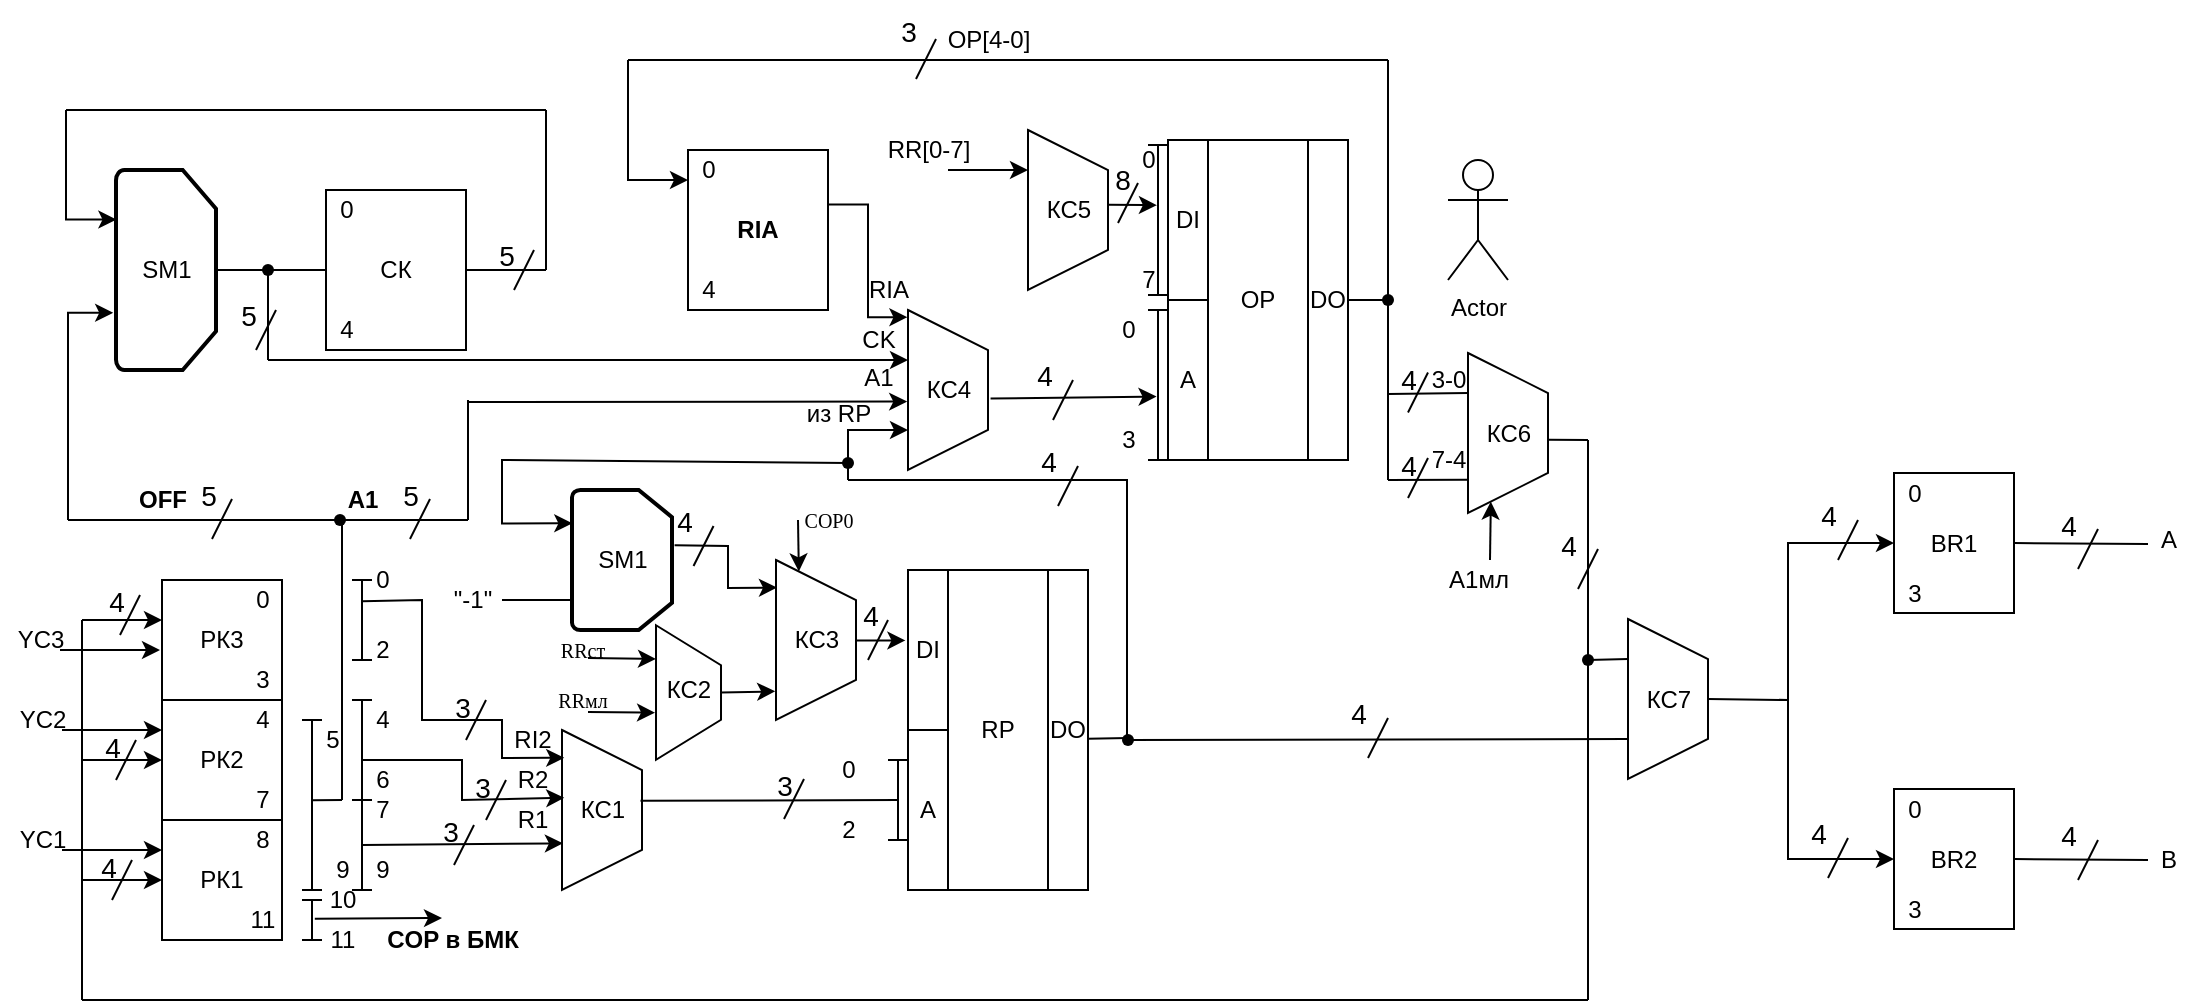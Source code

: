 <mxfile version="18.0.7" type="github">
  <diagram id="lrlHoiw0rF8cpUv5qfjf" name="Page-1">
    <mxGraphModel dx="1237" dy="1944" grid="1" gridSize="10" guides="1" tooltips="1" connect="1" arrows="1" fold="1" page="1" pageScale="1" pageWidth="827" pageHeight="1169" math="0" shadow="0">
      <root>
        <mxCell id="0" />
        <mxCell id="1" parent="0" />
        <mxCell id="OOd39kcZihvx2xBCQOC6-2" value="СК" style="rounded=0;whiteSpace=wrap;html=1;" vertex="1" parent="1">
          <mxGeometry x="169" y="35" width="70" height="80" as="geometry" />
        </mxCell>
        <mxCell id="OOd39kcZihvx2xBCQOC6-3" value="0" style="text;html=1;align=center;verticalAlign=middle;resizable=0;points=[];autosize=1;strokeColor=none;fillColor=none;" vertex="1" parent="1">
          <mxGeometry x="169" y="35" width="20" height="20" as="geometry" />
        </mxCell>
        <mxCell id="OOd39kcZihvx2xBCQOC6-4" value="4" style="text;html=1;align=center;verticalAlign=middle;resizable=0;points=[];autosize=1;strokeColor=none;fillColor=none;" vertex="1" parent="1">
          <mxGeometry x="169" y="95" width="20" height="20" as="geometry" />
        </mxCell>
        <mxCell id="OOd39kcZihvx2xBCQOC6-8" value="" style="strokeWidth=2;html=1;shape=mxgraph.flowchart.loop_limit;whiteSpace=wrap;rotation=90;" vertex="1" parent="1">
          <mxGeometry x="39" y="50" width="100" height="50" as="geometry" />
        </mxCell>
        <mxCell id="OOd39kcZihvx2xBCQOC6-9" value="SM1&lt;br&gt;" style="text;html=1;align=center;verticalAlign=middle;resizable=0;points=[];autosize=1;strokeColor=none;fillColor=none;" vertex="1" parent="1">
          <mxGeometry x="69" y="65" width="40" height="20" as="geometry" />
        </mxCell>
        <mxCell id="OOd39kcZihvx2xBCQOC6-10" value="" style="endArrow=none;html=1;rounded=0;exitX=0.5;exitY=0;exitDx=0;exitDy=0;exitPerimeter=0;entryX=0;entryY=0.5;entryDx=0;entryDy=0;entryPerimeter=0;" edge="1" parent="1" source="OOd39kcZihvx2xBCQOC6-8" target="OOd39kcZihvx2xBCQOC6-2">
          <mxGeometry width="50" height="50" relative="1" as="geometry">
            <mxPoint x="369" y="215" as="sourcePoint" />
            <mxPoint x="419" y="165" as="targetPoint" />
          </mxGeometry>
        </mxCell>
        <mxCell id="OOd39kcZihvx2xBCQOC6-14" value="" style="endArrow=none;html=1;rounded=0;exitX=1;exitY=0.5;exitDx=0;exitDy=0;" edge="1" parent="1" source="OOd39kcZihvx2xBCQOC6-2">
          <mxGeometry width="50" height="50" relative="1" as="geometry">
            <mxPoint x="369" y="215" as="sourcePoint" />
            <mxPoint x="279" y="75" as="targetPoint" />
          </mxGeometry>
        </mxCell>
        <mxCell id="OOd39kcZihvx2xBCQOC6-15" value="" style="endArrow=none;html=1;rounded=0;" edge="1" parent="1">
          <mxGeometry width="50" height="50" relative="1" as="geometry">
            <mxPoint x="279" y="75" as="sourcePoint" />
            <mxPoint x="279" y="-5" as="targetPoint" />
          </mxGeometry>
        </mxCell>
        <mxCell id="OOd39kcZihvx2xBCQOC6-16" value="" style="endArrow=none;html=1;rounded=0;" edge="1" parent="1">
          <mxGeometry width="50" height="50" relative="1" as="geometry">
            <mxPoint x="279" y="-5" as="sourcePoint" />
            <mxPoint x="39" y="-5" as="targetPoint" />
          </mxGeometry>
        </mxCell>
        <mxCell id="OOd39kcZihvx2xBCQOC6-18" value="" style="edgeStyle=segmentEdgeStyle;endArrow=classic;html=1;rounded=0;entryX=0.248;entryY=0.996;entryDx=0;entryDy=0;entryPerimeter=0;" edge="1" parent="1" target="OOd39kcZihvx2xBCQOC6-8">
          <mxGeometry width="50" height="50" relative="1" as="geometry">
            <mxPoint x="39" y="-5" as="sourcePoint" />
            <mxPoint x="89" y="-65" as="targetPoint" />
            <Array as="points">
              <mxPoint x="39" y="50" />
            </Array>
          </mxGeometry>
        </mxCell>
        <mxCell id="OOd39kcZihvx2xBCQOC6-19" value="" style="endArrow=none;html=1;rounded=0;fontFamily=Helvetica;fontSize=18;" edge="1" parent="1">
          <mxGeometry width="50" height="50" relative="1" as="geometry">
            <mxPoint x="263" y="85" as="sourcePoint" />
            <mxPoint x="273" y="65" as="targetPoint" />
          </mxGeometry>
        </mxCell>
        <mxCell id="OOd39kcZihvx2xBCQOC6-20" value="&lt;font style=&quot;font-size: 14px;&quot;&gt;5&lt;/font&gt;" style="text;html=1;align=center;verticalAlign=middle;resizable=0;points=[];autosize=1;strokeColor=none;fillColor=none;fontSize=18;fontFamily=Helvetica;" vertex="1" parent="1">
          <mxGeometry x="249" y="51.5" width="20" height="30" as="geometry" />
        </mxCell>
        <mxCell id="OOd39kcZihvx2xBCQOC6-22" value="&lt;b&gt;RIA&lt;/b&gt;" style="rounded=0;whiteSpace=wrap;html=1;" vertex="1" parent="1">
          <mxGeometry x="350" y="15" width="70" height="80" as="geometry" />
        </mxCell>
        <mxCell id="OOd39kcZihvx2xBCQOC6-23" value="0" style="text;html=1;align=center;verticalAlign=middle;resizable=0;points=[];autosize=1;strokeColor=none;fillColor=none;" vertex="1" parent="1">
          <mxGeometry x="350" y="15" width="20" height="20" as="geometry" />
        </mxCell>
        <mxCell id="OOd39kcZihvx2xBCQOC6-24" value="4" style="text;html=1;align=center;verticalAlign=middle;resizable=0;points=[];autosize=1;strokeColor=none;fillColor=none;" vertex="1" parent="1">
          <mxGeometry x="350" y="75" width="20" height="20" as="geometry" />
        </mxCell>
        <mxCell id="OOd39kcZihvx2xBCQOC6-25" value="РК3" style="rounded=0;whiteSpace=wrap;html=1;" vertex="1" parent="1">
          <mxGeometry x="87" y="230" width="60" height="60" as="geometry" />
        </mxCell>
        <mxCell id="OOd39kcZihvx2xBCQOC6-26" value="0" style="text;html=1;align=center;verticalAlign=middle;resizable=0;points=[];autosize=1;strokeColor=none;fillColor=none;" vertex="1" parent="1">
          <mxGeometry x="127" y="230" width="20" height="20" as="geometry" />
        </mxCell>
        <mxCell id="OOd39kcZihvx2xBCQOC6-27" value="3" style="text;html=1;align=center;verticalAlign=middle;resizable=0;points=[];autosize=1;strokeColor=none;fillColor=none;" vertex="1" parent="1">
          <mxGeometry x="127" y="270" width="20" height="20" as="geometry" />
        </mxCell>
        <mxCell id="OOd39kcZihvx2xBCQOC6-28" value="РК2" style="rounded=0;whiteSpace=wrap;html=1;" vertex="1" parent="1">
          <mxGeometry x="87" y="290" width="60" height="60" as="geometry" />
        </mxCell>
        <mxCell id="OOd39kcZihvx2xBCQOC6-29" value="4" style="text;html=1;align=center;verticalAlign=middle;resizable=0;points=[];autosize=1;strokeColor=none;fillColor=none;" vertex="1" parent="1">
          <mxGeometry x="127" y="290" width="20" height="20" as="geometry" />
        </mxCell>
        <mxCell id="OOd39kcZihvx2xBCQOC6-30" value="7" style="text;html=1;align=center;verticalAlign=middle;resizable=0;points=[];autosize=1;strokeColor=none;fillColor=none;" vertex="1" parent="1">
          <mxGeometry x="127" y="330" width="20" height="20" as="geometry" />
        </mxCell>
        <mxCell id="OOd39kcZihvx2xBCQOC6-31" value="РК1" style="rounded=0;whiteSpace=wrap;html=1;" vertex="1" parent="1">
          <mxGeometry x="87" y="350" width="60" height="60" as="geometry" />
        </mxCell>
        <mxCell id="OOd39kcZihvx2xBCQOC6-32" value="8" style="text;html=1;align=center;verticalAlign=middle;resizable=0;points=[];autosize=1;strokeColor=none;fillColor=none;" vertex="1" parent="1">
          <mxGeometry x="127" y="350" width="20" height="20" as="geometry" />
        </mxCell>
        <mxCell id="OOd39kcZihvx2xBCQOC6-33" value="11" style="text;html=1;align=center;verticalAlign=middle;resizable=0;points=[];autosize=1;strokeColor=none;fillColor=none;" vertex="1" parent="1">
          <mxGeometry x="122" y="390" width="30" height="20" as="geometry" />
        </mxCell>
        <mxCell id="OOd39kcZihvx2xBCQOC6-34" value="BR1" style="rounded=0;whiteSpace=wrap;html=1;" vertex="1" parent="1">
          <mxGeometry x="953" y="176.5" width="60" height="70" as="geometry" />
        </mxCell>
        <mxCell id="OOd39kcZihvx2xBCQOC6-35" value="0" style="text;html=1;align=center;verticalAlign=middle;resizable=0;points=[];autosize=1;strokeColor=none;fillColor=none;" vertex="1" parent="1">
          <mxGeometry x="953" y="176.5" width="20" height="20" as="geometry" />
        </mxCell>
        <mxCell id="OOd39kcZihvx2xBCQOC6-36" value="3" style="text;html=1;align=center;verticalAlign=middle;resizable=0;points=[];autosize=1;strokeColor=none;fillColor=none;" vertex="1" parent="1">
          <mxGeometry x="953" y="226.5" width="20" height="20" as="geometry" />
        </mxCell>
        <mxCell id="OOd39kcZihvx2xBCQOC6-38" value="BR2" style="rounded=0;whiteSpace=wrap;html=1;" vertex="1" parent="1">
          <mxGeometry x="953" y="334.5" width="60" height="70" as="geometry" />
        </mxCell>
        <mxCell id="OOd39kcZihvx2xBCQOC6-39" value="0" style="text;html=1;align=center;verticalAlign=middle;resizable=0;points=[];autosize=1;strokeColor=none;fillColor=none;" vertex="1" parent="1">
          <mxGeometry x="953" y="334.5" width="20" height="20" as="geometry" />
        </mxCell>
        <mxCell id="OOd39kcZihvx2xBCQOC6-40" value="3" style="text;html=1;align=center;verticalAlign=middle;resizable=0;points=[];autosize=1;strokeColor=none;fillColor=none;" vertex="1" parent="1">
          <mxGeometry x="953" y="384.5" width="20" height="20" as="geometry" />
        </mxCell>
        <mxCell id="OOd39kcZihvx2xBCQOC6-41" value="" style="shape=crossbar;whiteSpace=wrap;html=1;rounded=1;direction=south;" vertex="1" parent="1">
          <mxGeometry x="157" y="390" width="10" height="20" as="geometry" />
        </mxCell>
        <mxCell id="OOd39kcZihvx2xBCQOC6-42" value="10" style="text;html=1;align=center;verticalAlign=middle;resizable=0;points=[];autosize=1;strokeColor=none;fillColor=none;" vertex="1" parent="1">
          <mxGeometry x="162" y="380" width="30" height="20" as="geometry" />
        </mxCell>
        <mxCell id="OOd39kcZihvx2xBCQOC6-43" value="11" style="text;html=1;align=center;verticalAlign=middle;resizable=0;points=[];autosize=1;strokeColor=none;fillColor=none;" vertex="1" parent="1">
          <mxGeometry x="162" y="400" width="30" height="20" as="geometry" />
        </mxCell>
        <mxCell id="OOd39kcZihvx2xBCQOC6-44" value="" style="endArrow=classic;html=1;rounded=0;exitX=0.047;exitY=-0.03;exitDx=0;exitDy=0;exitPerimeter=0;" edge="1" parent="1" source="OOd39kcZihvx2xBCQOC6-43">
          <mxGeometry width="50" height="50" relative="1" as="geometry">
            <mxPoint x="357" y="410" as="sourcePoint" />
            <mxPoint x="227" y="399" as="targetPoint" />
          </mxGeometry>
        </mxCell>
        <mxCell id="OOd39kcZihvx2xBCQOC6-45" value="&lt;b&gt;COP в БМК&lt;/b&gt;" style="text;html=1;align=center;verticalAlign=middle;resizable=0;points=[];autosize=1;strokeColor=none;fillColor=none;" vertex="1" parent="1">
          <mxGeometry x="192" y="400" width="80" height="20" as="geometry" />
        </mxCell>
        <mxCell id="OOd39kcZihvx2xBCQOC6-46" value="" style="shape=crossbar;whiteSpace=wrap;html=1;rounded=1;direction=south;" vertex="1" parent="1">
          <mxGeometry x="157" y="300" width="10" height="85" as="geometry" />
        </mxCell>
        <mxCell id="OOd39kcZihvx2xBCQOC6-48" value="9" style="text;html=1;align=center;verticalAlign=middle;resizable=0;points=[];autosize=1;strokeColor=none;fillColor=none;" vertex="1" parent="1">
          <mxGeometry x="167" y="365" width="20" height="20" as="geometry" />
        </mxCell>
        <mxCell id="OOd39kcZihvx2xBCQOC6-49" value="5" style="text;html=1;align=center;verticalAlign=middle;resizable=0;points=[];autosize=1;strokeColor=none;fillColor=none;" vertex="1" parent="1">
          <mxGeometry x="162" y="300" width="20" height="20" as="geometry" />
        </mxCell>
        <mxCell id="OOd39kcZihvx2xBCQOC6-53" value="" style="endArrow=none;html=1;rounded=0;exitX=0.472;exitY=0.516;exitDx=0;exitDy=0;exitPerimeter=0;" edge="1" parent="1" source="OOd39kcZihvx2xBCQOC6-46">
          <mxGeometry width="50" height="50" relative="1" as="geometry">
            <mxPoint x="161.77" y="340.715" as="sourcePoint" />
            <mxPoint x="177" y="340" as="targetPoint" />
          </mxGeometry>
        </mxCell>
        <mxCell id="OOd39kcZihvx2xBCQOC6-54" value="" style="endArrow=none;html=1;rounded=0;" edge="1" parent="1">
          <mxGeometry width="50" height="50" relative="1" as="geometry">
            <mxPoint x="177" y="340" as="sourcePoint" />
            <mxPoint x="177" y="200" as="targetPoint" />
          </mxGeometry>
        </mxCell>
        <mxCell id="OOd39kcZihvx2xBCQOC6-55" value="" style="endArrow=none;html=1;rounded=0;" edge="1" parent="1">
          <mxGeometry width="50" height="50" relative="1" as="geometry">
            <mxPoint x="177" y="200" as="sourcePoint" />
            <mxPoint x="40" y="200" as="targetPoint" />
          </mxGeometry>
        </mxCell>
        <mxCell id="OOd39kcZihvx2xBCQOC6-56" value="" style="edgeStyle=segmentEdgeStyle;endArrow=classic;html=1;rounded=0;entryX=0.714;entryY=1.028;entryDx=0;entryDy=0;entryPerimeter=0;" edge="1" parent="1" target="OOd39kcZihvx2xBCQOC6-8">
          <mxGeometry width="50" height="50" relative="1" as="geometry">
            <mxPoint x="40" y="200" as="sourcePoint" />
            <mxPoint x="250" y="230" as="targetPoint" />
            <Array as="points">
              <mxPoint x="40" y="96" />
            </Array>
          </mxGeometry>
        </mxCell>
        <mxCell id="OOd39kcZihvx2xBCQOC6-57" value="" style="endArrow=none;html=1;rounded=0;fontFamily=Helvetica;fontSize=18;" edge="1" parent="1">
          <mxGeometry width="50" height="50" relative="1" as="geometry">
            <mxPoint x="112" y="209.5" as="sourcePoint" />
            <mxPoint x="122" y="189.5" as="targetPoint" />
          </mxGeometry>
        </mxCell>
        <mxCell id="OOd39kcZihvx2xBCQOC6-58" value="&lt;font style=&quot;font-size: 14px;&quot;&gt;5&lt;/font&gt;" style="text;html=1;align=center;verticalAlign=middle;resizable=0;points=[];autosize=1;strokeColor=none;fillColor=none;fontSize=18;fontFamily=Helvetica;" vertex="1" parent="1">
          <mxGeometry x="100" y="171.5" width="20" height="30" as="geometry" />
        </mxCell>
        <mxCell id="OOd39kcZihvx2xBCQOC6-60" value="&lt;b&gt;OFF&lt;/b&gt;" style="text;html=1;align=center;verticalAlign=middle;resizable=0;points=[];autosize=1;strokeColor=none;fillColor=none;" vertex="1" parent="1">
          <mxGeometry x="67" y="180" width="40" height="20" as="geometry" />
        </mxCell>
        <mxCell id="OOd39kcZihvx2xBCQOC6-62" value="OP" style="shape=process;whiteSpace=wrap;html=1;backgroundOutline=1;size=0.222;" vertex="1" parent="1">
          <mxGeometry x="590" y="10" width="90" height="160" as="geometry" />
        </mxCell>
        <mxCell id="OOd39kcZihvx2xBCQOC6-64" value="DI" style="rounded=0;whiteSpace=wrap;html=1;" vertex="1" parent="1">
          <mxGeometry x="590" y="10" width="20" height="80" as="geometry" />
        </mxCell>
        <mxCell id="OOd39kcZihvx2xBCQOC6-66" value="A" style="rounded=0;whiteSpace=wrap;html=1;" vertex="1" parent="1">
          <mxGeometry x="590" y="90" width="20" height="80" as="geometry" />
        </mxCell>
        <mxCell id="OOd39kcZihvx2xBCQOC6-71" value="RP" style="shape=process;whiteSpace=wrap;html=1;backgroundOutline=1;size=0.222;" vertex="1" parent="1">
          <mxGeometry x="460" y="225" width="90" height="160" as="geometry" />
        </mxCell>
        <mxCell id="OOd39kcZihvx2xBCQOC6-72" value="DI" style="rounded=0;whiteSpace=wrap;html=1;" vertex="1" parent="1">
          <mxGeometry x="460" y="225" width="20" height="80" as="geometry" />
        </mxCell>
        <mxCell id="OOd39kcZihvx2xBCQOC6-73" value="A" style="rounded=0;whiteSpace=wrap;html=1;" vertex="1" parent="1">
          <mxGeometry x="460" y="305" width="20" height="80" as="geometry" />
        </mxCell>
        <mxCell id="OOd39kcZihvx2xBCQOC6-75" value="" style="strokeWidth=2;html=1;shape=mxgraph.flowchart.loop_limit;whiteSpace=wrap;rotation=90;" vertex="1" parent="1">
          <mxGeometry x="282" y="195" width="70" height="50" as="geometry" />
        </mxCell>
        <mxCell id="OOd39kcZihvx2xBCQOC6-76" value="SM1&lt;br&gt;" style="text;html=1;align=center;verticalAlign=middle;resizable=0;points=[];autosize=1;strokeColor=none;fillColor=none;" vertex="1" parent="1">
          <mxGeometry x="297" y="210" width="40" height="20" as="geometry" />
        </mxCell>
        <mxCell id="OOd39kcZihvx2xBCQOC6-77" value="" style="endArrow=none;html=1;rounded=0;entryX=0.785;entryY=1.002;entryDx=0;entryDy=0;entryPerimeter=0;" edge="1" parent="1" target="OOd39kcZihvx2xBCQOC6-75">
          <mxGeometry width="50" height="50" relative="1" as="geometry">
            <mxPoint x="257" y="240" as="sourcePoint" />
            <mxPoint x="527" y="290" as="targetPoint" />
          </mxGeometry>
        </mxCell>
        <mxCell id="OOd39kcZihvx2xBCQOC6-78" value="&quot;-1&quot;" style="text;html=1;align=center;verticalAlign=middle;resizable=0;points=[];autosize=1;strokeColor=none;fillColor=none;" vertex="1" parent="1">
          <mxGeometry x="227" y="230" width="30" height="20" as="geometry" />
        </mxCell>
        <mxCell id="OOd39kcZihvx2xBCQOC6-79" value="DO" style="rounded=0;whiteSpace=wrap;html=1;" vertex="1" parent="1">
          <mxGeometry x="530" y="225" width="20" height="160" as="geometry" />
        </mxCell>
        <mxCell id="OOd39kcZihvx2xBCQOC6-80" value="" style="endArrow=none;html=1;rounded=0;exitX=0.993;exitY=0.527;exitDx=0;exitDy=0;exitPerimeter=0;" edge="1" parent="1" source="OOd39kcZihvx2xBCQOC6-79">
          <mxGeometry width="50" height="50" relative="1" as="geometry">
            <mxPoint x="580" y="315" as="sourcePoint" />
            <mxPoint x="570" y="309" as="targetPoint" />
          </mxGeometry>
        </mxCell>
        <mxCell id="OOd39kcZihvx2xBCQOC6-82" value="" style="endArrow=none;html=1;rounded=0;" edge="1" parent="1">
          <mxGeometry width="50" height="50" relative="1" as="geometry">
            <mxPoint x="569.5" y="310" as="sourcePoint" />
            <mxPoint x="569.5" y="180" as="targetPoint" />
          </mxGeometry>
        </mxCell>
        <mxCell id="OOd39kcZihvx2xBCQOC6-83" value="" style="endArrow=none;html=1;rounded=0;startArrow=none;" edge="1" parent="1">
          <mxGeometry width="50" height="50" relative="1" as="geometry">
            <mxPoint x="430" y="180" as="sourcePoint" />
            <mxPoint x="570" y="180" as="targetPoint" />
          </mxGeometry>
        </mxCell>
        <mxCell id="OOd39kcZihvx2xBCQOC6-84" value="" style="edgeStyle=segmentEdgeStyle;endArrow=classic;html=1;rounded=0;entryX=0.238;entryY=0.997;entryDx=0;entryDy=0;entryPerimeter=0;" edge="1" parent="1" target="OOd39kcZihvx2xBCQOC6-75">
          <mxGeometry width="50" height="50" relative="1" as="geometry">
            <mxPoint x="260" y="170" as="sourcePoint" />
            <mxPoint x="497" y="180" as="targetPoint" />
            <Array as="points">
              <mxPoint x="260" y="170" />
              <mxPoint x="257" y="170" />
              <mxPoint x="257" y="202" />
            </Array>
          </mxGeometry>
        </mxCell>
        <mxCell id="OOd39kcZihvx2xBCQOC6-85" value="" style="shape=trapezoid;perimeter=trapezoidPerimeter;whiteSpace=wrap;html=1;fixedSize=1;rotation=90;" vertex="1" parent="1">
          <mxGeometry x="267" y="325" width="80" height="40" as="geometry" />
        </mxCell>
        <mxCell id="OOd39kcZihvx2xBCQOC6-86" value="КС1" style="text;html=1;align=center;verticalAlign=middle;resizable=0;points=[];autosize=1;strokeColor=none;fillColor=none;" vertex="1" parent="1">
          <mxGeometry x="287" y="335" width="40" height="20" as="geometry" />
        </mxCell>
        <mxCell id="OOd39kcZihvx2xBCQOC6-87" value="" style="shape=crossbar;whiteSpace=wrap;html=1;rounded=1;direction=south;" vertex="1" parent="1">
          <mxGeometry x="182" y="230" width="10" height="40" as="geometry" />
        </mxCell>
        <mxCell id="OOd39kcZihvx2xBCQOC6-88" value="0" style="text;html=1;align=center;verticalAlign=middle;resizable=0;points=[];autosize=1;strokeColor=none;fillColor=none;" vertex="1" parent="1">
          <mxGeometry x="187" y="220" width="20" height="20" as="geometry" />
        </mxCell>
        <mxCell id="OOd39kcZihvx2xBCQOC6-89" value="2" style="text;html=1;align=center;verticalAlign=middle;resizable=0;points=[];autosize=1;strokeColor=none;fillColor=none;" vertex="1" parent="1">
          <mxGeometry x="187" y="255" width="20" height="20" as="geometry" />
        </mxCell>
        <mxCell id="OOd39kcZihvx2xBCQOC6-90" value="" style="shape=crossbar;whiteSpace=wrap;html=1;rounded=1;direction=south;" vertex="1" parent="1">
          <mxGeometry x="182" y="290" width="10" height="50" as="geometry" />
        </mxCell>
        <mxCell id="OOd39kcZihvx2xBCQOC6-91" value="6" style="text;html=1;align=center;verticalAlign=middle;resizable=0;points=[];autosize=1;strokeColor=none;fillColor=none;" vertex="1" parent="1">
          <mxGeometry x="187" y="320" width="20" height="20" as="geometry" />
        </mxCell>
        <mxCell id="OOd39kcZihvx2xBCQOC6-92" value="4" style="text;html=1;align=center;verticalAlign=middle;resizable=0;points=[];autosize=1;strokeColor=none;fillColor=none;" vertex="1" parent="1">
          <mxGeometry x="187" y="290" width="20" height="20" as="geometry" />
        </mxCell>
        <mxCell id="OOd39kcZihvx2xBCQOC6-93" value="" style="shape=crossbar;whiteSpace=wrap;html=1;rounded=1;direction=south;" vertex="1" parent="1">
          <mxGeometry x="182" y="340" width="10" height="45" as="geometry" />
        </mxCell>
        <mxCell id="OOd39kcZihvx2xBCQOC6-95" value="7" style="text;html=1;align=center;verticalAlign=middle;resizable=0;points=[];autosize=1;strokeColor=none;fillColor=none;" vertex="1" parent="1">
          <mxGeometry x="187" y="335" width="20" height="20" as="geometry" />
        </mxCell>
        <mxCell id="OOd39kcZihvx2xBCQOC6-96" value="9" style="text;html=1;align=center;verticalAlign=middle;resizable=0;points=[];autosize=1;strokeColor=none;fillColor=none;" vertex="1" parent="1">
          <mxGeometry x="187" y="365" width="20" height="20" as="geometry" />
        </mxCell>
        <mxCell id="OOd39kcZihvx2xBCQOC6-97" value="" style="endArrow=classic;html=1;rounded=0;exitX=0.5;exitY=0.5;exitDx=0;exitDy=0;exitPerimeter=0;entryX=0.708;entryY=0.989;entryDx=0;entryDy=0;entryPerimeter=0;" edge="1" parent="1" source="OOd39kcZihvx2xBCQOC6-93" target="OOd39kcZihvx2xBCQOC6-85">
          <mxGeometry width="50" height="50" relative="1" as="geometry">
            <mxPoint x="207" y="390" as="sourcePoint" />
            <mxPoint x="257" y="340" as="targetPoint" />
          </mxGeometry>
        </mxCell>
        <mxCell id="OOd39kcZihvx2xBCQOC6-99" value="" style="endArrow=classic;html=1;rounded=0;exitX=0.5;exitY=0.5;exitDx=0;exitDy=0;exitPerimeter=0;entryX=0.424;entryY=0.972;entryDx=0;entryDy=0;entryPerimeter=0;" edge="1" parent="1" target="OOd39kcZihvx2xBCQOC6-85">
          <mxGeometry width="50" height="50" relative="1" as="geometry">
            <mxPoint x="187" y="320" as="sourcePoint" />
            <mxPoint x="287.44" y="319.14" as="targetPoint" />
            <Array as="points">
              <mxPoint x="237" y="320" />
              <mxPoint x="237" y="340" />
            </Array>
          </mxGeometry>
        </mxCell>
        <mxCell id="OOd39kcZihvx2xBCQOC6-100" value="" style="endArrow=classic;html=1;rounded=0;exitX=0.007;exitY=1.034;exitDx=0;exitDy=0;exitPerimeter=0;entryX=0.424;entryY=0.972;entryDx=0;entryDy=0;entryPerimeter=0;" edge="1" parent="1" source="OOd39kcZihvx2xBCQOC6-88">
          <mxGeometry width="50" height="50" relative="1" as="geometry">
            <mxPoint x="187" y="300" as="sourcePoint" />
            <mxPoint x="288.12" y="318.92" as="targetPoint" />
            <Array as="points">
              <mxPoint x="217" y="240" />
              <mxPoint x="217" y="300" />
              <mxPoint x="257" y="300" />
              <mxPoint x="257" y="319" />
            </Array>
          </mxGeometry>
        </mxCell>
        <mxCell id="OOd39kcZihvx2xBCQOC6-102" value="RI2" style="text;html=1;align=center;verticalAlign=middle;resizable=0;points=[];autosize=1;strokeColor=none;fillColor=none;" vertex="1" parent="1">
          <mxGeometry x="257" y="300" width="30" height="20" as="geometry" />
        </mxCell>
        <mxCell id="OOd39kcZihvx2xBCQOC6-103" value="R2" style="text;html=1;align=center;verticalAlign=middle;resizable=0;points=[];autosize=1;strokeColor=none;fillColor=none;" vertex="1" parent="1">
          <mxGeometry x="257" y="320" width="30" height="20" as="geometry" />
        </mxCell>
        <mxCell id="OOd39kcZihvx2xBCQOC6-104" value="R1" style="text;html=1;align=center;verticalAlign=middle;resizable=0;points=[];autosize=1;strokeColor=none;fillColor=none;" vertex="1" parent="1">
          <mxGeometry x="257" y="340" width="30" height="20" as="geometry" />
        </mxCell>
        <mxCell id="OOd39kcZihvx2xBCQOC6-105" value="" style="shape=crossbar;whiteSpace=wrap;html=1;rounded=1;direction=south;" vertex="1" parent="1">
          <mxGeometry x="450" y="320" width="10" height="40" as="geometry" />
        </mxCell>
        <mxCell id="OOd39kcZihvx2xBCQOC6-106" value="0" style="text;html=1;align=center;verticalAlign=middle;resizable=0;points=[];autosize=1;strokeColor=none;fillColor=none;" vertex="1" parent="1">
          <mxGeometry x="420" y="315" width="20" height="20" as="geometry" />
        </mxCell>
        <mxCell id="OOd39kcZihvx2xBCQOC6-107" value="2" style="text;html=1;align=center;verticalAlign=middle;resizable=0;points=[];autosize=1;strokeColor=none;fillColor=none;" vertex="1" parent="1">
          <mxGeometry x="420" y="345" width="20" height="20" as="geometry" />
        </mxCell>
        <mxCell id="OOd39kcZihvx2xBCQOC6-110" value="" style="endArrow=none;html=1;rounded=0;fontFamily=Helvetica;fontSize=18;" edge="1" parent="1">
          <mxGeometry width="50" height="50" relative="1" as="geometry">
            <mxPoint x="239" y="310.0" as="sourcePoint" />
            <mxPoint x="249" y="290.0" as="targetPoint" />
          </mxGeometry>
        </mxCell>
        <mxCell id="OOd39kcZihvx2xBCQOC6-111" value="&lt;font style=&quot;font-size: 14px;&quot;&gt;3&lt;/font&gt;" style="text;html=1;align=center;verticalAlign=middle;resizable=0;points=[];autosize=1;strokeColor=none;fillColor=none;fontSize=18;fontFamily=Helvetica;" vertex="1" parent="1">
          <mxGeometry x="227" y="277.5" width="20" height="30" as="geometry" />
        </mxCell>
        <mxCell id="OOd39kcZihvx2xBCQOC6-112" value="" style="endArrow=none;html=1;rounded=0;fontFamily=Helvetica;fontSize=18;" edge="1" parent="1">
          <mxGeometry width="50" height="50" relative="1" as="geometry">
            <mxPoint x="249.0" y="350" as="sourcePoint" />
            <mxPoint x="259.0" y="330" as="targetPoint" />
          </mxGeometry>
        </mxCell>
        <mxCell id="OOd39kcZihvx2xBCQOC6-113" value="&lt;font style=&quot;font-size: 14px;&quot;&gt;3&lt;/font&gt;" style="text;html=1;align=center;verticalAlign=middle;resizable=0;points=[];autosize=1;strokeColor=none;fillColor=none;fontSize=18;fontFamily=Helvetica;" vertex="1" parent="1">
          <mxGeometry x="237" y="317.5" width="20" height="30" as="geometry" />
        </mxCell>
        <mxCell id="OOd39kcZihvx2xBCQOC6-114" value="" style="endArrow=none;html=1;rounded=0;fontFamily=Helvetica;fontSize=18;" edge="1" parent="1">
          <mxGeometry width="50" height="50" relative="1" as="geometry">
            <mxPoint x="233.0" y="372.5" as="sourcePoint" />
            <mxPoint x="243.0" y="352.5" as="targetPoint" />
          </mxGeometry>
        </mxCell>
        <mxCell id="OOd39kcZihvx2xBCQOC6-115" value="&lt;font style=&quot;font-size: 14px;&quot;&gt;3&lt;/font&gt;" style="text;html=1;align=center;verticalAlign=middle;resizable=0;points=[];autosize=1;strokeColor=none;fillColor=none;fontSize=18;fontFamily=Helvetica;" vertex="1" parent="1">
          <mxGeometry x="221" y="340" width="20" height="30" as="geometry" />
        </mxCell>
        <mxCell id="OOd39kcZihvx2xBCQOC6-116" value="" style="endArrow=none;html=1;rounded=0;entryX=0.5;entryY=0.5;entryDx=0;entryDy=0;entryPerimeter=0;exitX=0.981;exitY=0.271;exitDx=0;exitDy=0;exitPerimeter=0;" edge="1" parent="1" source="OOd39kcZihvx2xBCQOC6-86" target="OOd39kcZihvx2xBCQOC6-105">
          <mxGeometry width="50" height="50" relative="1" as="geometry">
            <mxPoint x="290" y="360" as="sourcePoint" />
            <mxPoint x="340" y="310" as="targetPoint" />
          </mxGeometry>
        </mxCell>
        <mxCell id="OOd39kcZihvx2xBCQOC6-118" value="" style="endArrow=none;html=1;rounded=0;fontFamily=Helvetica;fontSize=18;" edge="1" parent="1">
          <mxGeometry width="50" height="50" relative="1" as="geometry">
            <mxPoint x="398" y="349.5" as="sourcePoint" />
            <mxPoint x="408" y="329.5" as="targetPoint" />
          </mxGeometry>
        </mxCell>
        <mxCell id="OOd39kcZihvx2xBCQOC6-119" value="&lt;font style=&quot;font-size: 14px;&quot;&gt;3&lt;/font&gt;" style="text;html=1;align=center;verticalAlign=middle;resizable=0;points=[];autosize=1;strokeColor=none;fillColor=none;fontSize=18;fontFamily=Helvetica;" vertex="1" parent="1">
          <mxGeometry x="388" y="317" width="20" height="30" as="geometry" />
        </mxCell>
        <mxCell id="OOd39kcZihvx2xBCQOC6-120" value="" style="shape=crossbar;whiteSpace=wrap;html=1;rounded=1;direction=south;" vertex="1" parent="1">
          <mxGeometry x="580" y="95" width="10" height="75" as="geometry" />
        </mxCell>
        <mxCell id="OOd39kcZihvx2xBCQOC6-121" value="0" style="text;html=1;align=center;verticalAlign=middle;resizable=0;points=[];autosize=1;strokeColor=none;fillColor=none;" vertex="1" parent="1">
          <mxGeometry x="560" y="95" width="20" height="20" as="geometry" />
        </mxCell>
        <mxCell id="OOd39kcZihvx2xBCQOC6-122" value="3" style="text;html=1;align=center;verticalAlign=middle;resizable=0;points=[];autosize=1;strokeColor=none;fillColor=none;" vertex="1" parent="1">
          <mxGeometry x="560" y="150" width="20" height="20" as="geometry" />
        </mxCell>
        <mxCell id="OOd39kcZihvx2xBCQOC6-123" value="" style="shape=trapezoid;perimeter=trapezoidPerimeter;whiteSpace=wrap;html=1;fixedSize=1;rotation=90;" vertex="1" parent="1">
          <mxGeometry x="440" y="115" width="80" height="40" as="geometry" />
        </mxCell>
        <mxCell id="OOd39kcZihvx2xBCQOC6-124" value="КС4" style="text;html=1;align=center;verticalAlign=middle;resizable=0;points=[];autosize=1;strokeColor=none;fillColor=none;" vertex="1" parent="1">
          <mxGeometry x="460" y="125" width="40" height="20" as="geometry" />
        </mxCell>
        <mxCell id="OOd39kcZihvx2xBCQOC6-125" value="" style="edgeStyle=segmentEdgeStyle;endArrow=classic;html=1;rounded=0;entryX=0.75;entryY=1;entryDx=0;entryDy=0;" edge="1" parent="1" target="OOd39kcZihvx2xBCQOC6-123">
          <mxGeometry width="50" height="50" relative="1" as="geometry">
            <mxPoint x="430" y="180" as="sourcePoint" />
            <mxPoint x="510" y="270" as="targetPoint" />
            <Array as="points">
              <mxPoint x="430" y="155" />
            </Array>
          </mxGeometry>
        </mxCell>
        <mxCell id="OOd39kcZihvx2xBCQOC6-126" value="из RP" style="text;html=1;align=center;verticalAlign=middle;resizable=0;points=[];autosize=1;strokeColor=none;fillColor=none;" vertex="1" parent="1">
          <mxGeometry x="400" y="136.5" width="50" height="20" as="geometry" />
        </mxCell>
        <mxCell id="OOd39kcZihvx2xBCQOC6-128" value="" style="endArrow=none;html=1;rounded=0;startArrow=none;" edge="1" parent="1" source="OOd39kcZihvx2xBCQOC6-243">
          <mxGeometry width="50" height="50" relative="1" as="geometry">
            <mxPoint x="260" y="170" as="sourcePoint" />
            <mxPoint x="430" y="170" as="targetPoint" />
          </mxGeometry>
        </mxCell>
        <mxCell id="OOd39kcZihvx2xBCQOC6-131" value="" style="shape=trapezoid;perimeter=trapezoidPerimeter;whiteSpace=wrap;html=1;fixedSize=1;rotation=90;" vertex="1" parent="1">
          <mxGeometry x="374" y="240" width="80" height="40" as="geometry" />
        </mxCell>
        <mxCell id="OOd39kcZihvx2xBCQOC6-132" value="КС3" style="text;html=1;align=center;verticalAlign=middle;resizable=0;points=[];autosize=1;strokeColor=none;fillColor=none;" vertex="1" parent="1">
          <mxGeometry x="394" y="250" width="40" height="20" as="geometry" />
        </mxCell>
        <mxCell id="OOd39kcZihvx2xBCQOC6-133" value="" style="endArrow=classic;html=1;rounded=0;exitX=1.01;exitY=0.51;exitDx=0;exitDy=0;exitPerimeter=0;entryX=-0.065;entryY=0.44;entryDx=0;entryDy=0;entryPerimeter=0;" edge="1" parent="1" source="OOd39kcZihvx2xBCQOC6-132" target="OOd39kcZihvx2xBCQOC6-72">
          <mxGeometry width="50" height="50" relative="1" as="geometry">
            <mxPoint x="460" y="230" as="sourcePoint" />
            <mxPoint x="510" y="180" as="targetPoint" />
          </mxGeometry>
        </mxCell>
        <mxCell id="OOd39kcZihvx2xBCQOC6-134" value="" style="endArrow=classic;html=1;rounded=0;exitX=0.395;exitY=-0.026;exitDx=0;exitDy=0;exitPerimeter=0;entryX=0.172;entryY=0.988;entryDx=0;entryDy=0;entryPerimeter=0;" edge="1" parent="1" source="OOd39kcZihvx2xBCQOC6-75" target="OOd39kcZihvx2xBCQOC6-131">
          <mxGeometry width="50" height="50" relative="1" as="geometry">
            <mxPoint x="320" y="310" as="sourcePoint" />
            <mxPoint x="370" y="260" as="targetPoint" />
            <Array as="points">
              <mxPoint x="370" y="213" />
              <mxPoint x="370" y="234" />
            </Array>
          </mxGeometry>
        </mxCell>
        <mxCell id="OOd39kcZihvx2xBCQOC6-135" value="" style="endArrow=classic;html=1;rounded=0;exitX=1.032;exitY=0.714;exitDx=0;exitDy=0;exitPerimeter=0;entryX=0.577;entryY=0.572;entryDx=0;entryDy=0;entryPerimeter=0;" edge="1" parent="1" source="OOd39kcZihvx2xBCQOC6-124" target="OOd39kcZihvx2xBCQOC6-120">
          <mxGeometry width="50" height="50" relative="1" as="geometry">
            <mxPoint x="430" y="150" as="sourcePoint" />
            <mxPoint x="480" y="100" as="targetPoint" />
          </mxGeometry>
        </mxCell>
        <mxCell id="OOd39kcZihvx2xBCQOC6-136" value="" style="shape=trapezoid;perimeter=trapezoidPerimeter;whiteSpace=wrap;html=1;fixedSize=1;rotation=90;" vertex="1" parent="1">
          <mxGeometry x="720" y="136.5" width="80" height="40" as="geometry" />
        </mxCell>
        <mxCell id="OOd39kcZihvx2xBCQOC6-137" value="КС6" style="text;html=1;align=center;verticalAlign=middle;resizable=0;points=[];autosize=1;strokeColor=none;fillColor=none;" vertex="1" parent="1">
          <mxGeometry x="740" y="146.5" width="40" height="20" as="geometry" />
        </mxCell>
        <mxCell id="OOd39kcZihvx2xBCQOC6-139" value="" style="endArrow=classic;html=1;rounded=0;entryX=1;entryY=0.75;entryDx=0;entryDy=0;" edge="1" parent="1" target="OOd39kcZihvx2xBCQOC6-136">
          <mxGeometry width="50" height="50" relative="1" as="geometry">
            <mxPoint x="751" y="220" as="sourcePoint" />
            <mxPoint x="580" y="160" as="targetPoint" />
          </mxGeometry>
        </mxCell>
        <mxCell id="OOd39kcZihvx2xBCQOC6-140" value="А1мл" style="text;html=1;align=center;verticalAlign=middle;resizable=0;points=[];autosize=1;strokeColor=none;fillColor=none;" vertex="1" parent="1">
          <mxGeometry x="720" y="220" width="50" height="20" as="geometry" />
        </mxCell>
        <mxCell id="OOd39kcZihvx2xBCQOC6-141" value="DO" style="rounded=0;whiteSpace=wrap;html=1;" vertex="1" parent="1">
          <mxGeometry x="660" y="10" width="20" height="160" as="geometry" />
        </mxCell>
        <mxCell id="OOd39kcZihvx2xBCQOC6-142" value="" style="endArrow=none;html=1;rounded=0;entryX=1;entryY=0.5;entryDx=0;entryDy=0;" edge="1" parent="1" target="OOd39kcZihvx2xBCQOC6-141">
          <mxGeometry width="50" height="50" relative="1" as="geometry">
            <mxPoint x="700" y="90" as="sourcePoint" />
            <mxPoint x="530" y="90" as="targetPoint" />
          </mxGeometry>
        </mxCell>
        <mxCell id="OOd39kcZihvx2xBCQOC6-143" value="" style="endArrow=none;html=1;rounded=0;" edge="1" parent="1">
          <mxGeometry width="50" height="50" relative="1" as="geometry">
            <mxPoint x="700" y="180" as="sourcePoint" />
            <mxPoint x="700" y="90" as="targetPoint" />
          </mxGeometry>
        </mxCell>
        <mxCell id="OOd39kcZihvx2xBCQOC6-144" value="" style="endArrow=none;html=1;rounded=0;entryX=0.25;entryY=1;entryDx=0;entryDy=0;" edge="1" parent="1" target="OOd39kcZihvx2xBCQOC6-136">
          <mxGeometry width="50" height="50" relative="1" as="geometry">
            <mxPoint x="700" y="137" as="sourcePoint" />
            <mxPoint x="530" y="90" as="targetPoint" />
          </mxGeometry>
        </mxCell>
        <mxCell id="OOd39kcZihvx2xBCQOC6-145" value="" style="endArrow=none;html=1;rounded=0;entryX=0.792;entryY=1.003;entryDx=0;entryDy=0;entryPerimeter=0;" edge="1" parent="1" target="OOd39kcZihvx2xBCQOC6-136">
          <mxGeometry width="50" height="50" relative="1" as="geometry">
            <mxPoint x="700" y="180" as="sourcePoint" />
            <mxPoint x="720" y="180" as="targetPoint" />
          </mxGeometry>
        </mxCell>
        <mxCell id="OOd39kcZihvx2xBCQOC6-146" value="" style="endArrow=none;html=1;rounded=0;fontFamily=Helvetica;fontSize=18;" edge="1" parent="1">
          <mxGeometry width="50" height="50" relative="1" as="geometry">
            <mxPoint x="710" y="189" as="sourcePoint" />
            <mxPoint x="720" y="169" as="targetPoint" />
          </mxGeometry>
        </mxCell>
        <mxCell id="OOd39kcZihvx2xBCQOC6-147" value="&lt;font style=&quot;font-size: 14px;&quot;&gt;4&lt;/font&gt;" style="text;html=1;align=center;verticalAlign=middle;resizable=0;points=[];autosize=1;strokeColor=none;fillColor=none;fontSize=18;fontFamily=Helvetica;" vertex="1" parent="1">
          <mxGeometry x="700" y="156.5" width="20" height="30" as="geometry" />
        </mxCell>
        <mxCell id="OOd39kcZihvx2xBCQOC6-148" value="" style="endArrow=none;html=1;rounded=0;fontFamily=Helvetica;fontSize=18;" edge="1" parent="1">
          <mxGeometry width="50" height="50" relative="1" as="geometry">
            <mxPoint x="710" y="146.25" as="sourcePoint" />
            <mxPoint x="720" y="126.25" as="targetPoint" />
          </mxGeometry>
        </mxCell>
        <mxCell id="OOd39kcZihvx2xBCQOC6-149" value="&lt;font style=&quot;font-size: 14px;&quot;&gt;4&lt;/font&gt;" style="text;html=1;align=center;verticalAlign=middle;resizable=0;points=[];autosize=1;strokeColor=none;fillColor=none;fontSize=18;fontFamily=Helvetica;" vertex="1" parent="1">
          <mxGeometry x="700" y="113.75" width="20" height="30" as="geometry" />
        </mxCell>
        <mxCell id="OOd39kcZihvx2xBCQOC6-150" value="3-0" style="text;html=1;align=center;verticalAlign=middle;resizable=0;points=[];autosize=1;strokeColor=none;fillColor=none;" vertex="1" parent="1">
          <mxGeometry x="715" y="120" width="30" height="20" as="geometry" />
        </mxCell>
        <mxCell id="OOd39kcZihvx2xBCQOC6-151" value="7-4" style="text;html=1;align=center;verticalAlign=middle;resizable=0;points=[];autosize=1;strokeColor=none;fillColor=none;" vertex="1" parent="1">
          <mxGeometry x="715" y="160" width="30" height="20" as="geometry" />
        </mxCell>
        <mxCell id="OOd39kcZihvx2xBCQOC6-152" value="" style="endArrow=none;html=1;rounded=0;" edge="1" parent="1">
          <mxGeometry width="50" height="50" relative="1" as="geometry">
            <mxPoint x="700" y="-30" as="sourcePoint" />
            <mxPoint x="700" y="90" as="targetPoint" />
          </mxGeometry>
        </mxCell>
        <mxCell id="OOd39kcZihvx2xBCQOC6-153" value="" style="endArrow=none;html=1;rounded=0;" edge="1" parent="1">
          <mxGeometry width="50" height="50" relative="1" as="geometry">
            <mxPoint x="320" y="-30" as="sourcePoint" />
            <mxPoint x="700" y="-30" as="targetPoint" />
          </mxGeometry>
        </mxCell>
        <mxCell id="OOd39kcZihvx2xBCQOC6-155" value="" style="edgeStyle=segmentEdgeStyle;endArrow=classic;html=1;rounded=0;" edge="1" parent="1">
          <mxGeometry width="50" height="50" relative="1" as="geometry">
            <mxPoint x="320" y="-30" as="sourcePoint" />
            <mxPoint x="350" y="30" as="targetPoint" />
            <Array as="points">
              <mxPoint x="320" y="30" />
            </Array>
          </mxGeometry>
        </mxCell>
        <mxCell id="OOd39kcZihvx2xBCQOC6-156" value="" style="edgeStyle=elbowEdgeStyle;elbow=horizontal;endArrow=classic;html=1;rounded=0;exitX=0.993;exitY=0.34;exitDx=0;exitDy=0;exitPerimeter=0;entryX=0.045;entryY=1.007;entryDx=0;entryDy=0;entryPerimeter=0;" edge="1" parent="1" source="OOd39kcZihvx2xBCQOC6-22" target="OOd39kcZihvx2xBCQOC6-123">
          <mxGeometry width="50" height="50" relative="1" as="geometry">
            <mxPoint x="420" y="60" as="sourcePoint" />
            <mxPoint x="470" y="10" as="targetPoint" />
            <Array as="points">
              <mxPoint x="440" y="110" />
            </Array>
          </mxGeometry>
        </mxCell>
        <mxCell id="OOd39kcZihvx2xBCQOC6-159" value="RIA" style="text;html=1;align=center;verticalAlign=middle;resizable=0;points=[];autosize=1;strokeColor=none;fillColor=none;" vertex="1" parent="1">
          <mxGeometry x="430" y="75" width="40" height="20" as="geometry" />
        </mxCell>
        <mxCell id="OOd39kcZihvx2xBCQOC6-160" value="" style="endArrow=none;html=1;rounded=0;" edge="1" parent="1">
          <mxGeometry width="50" height="50" relative="1" as="geometry">
            <mxPoint x="177" y="200" as="sourcePoint" />
            <mxPoint x="240" y="200" as="targetPoint" />
          </mxGeometry>
        </mxCell>
        <mxCell id="OOd39kcZihvx2xBCQOC6-161" value="" style="endArrow=none;html=1;rounded=0;" edge="1" parent="1">
          <mxGeometry width="50" height="50" relative="1" as="geometry">
            <mxPoint x="240" y="200" as="sourcePoint" />
            <mxPoint x="240" y="140" as="targetPoint" />
          </mxGeometry>
        </mxCell>
        <mxCell id="OOd39kcZihvx2xBCQOC6-162" value="" style="endArrow=classic;html=1;rounded=0;entryX=-0.01;entryY=0.79;entryDx=0;entryDy=0;entryPerimeter=0;" edge="1" parent="1" target="OOd39kcZihvx2xBCQOC6-124">
          <mxGeometry width="50" height="50" relative="1" as="geometry">
            <mxPoint x="240" y="141" as="sourcePoint" />
            <mxPoint x="400" y="250" as="targetPoint" />
          </mxGeometry>
        </mxCell>
        <mxCell id="OOd39kcZihvx2xBCQOC6-163" value="" style="endArrow=none;html=1;rounded=0;fontFamily=Helvetica;fontSize=18;" edge="1" parent="1">
          <mxGeometry width="50" height="50" relative="1" as="geometry">
            <mxPoint x="211" y="209.5" as="sourcePoint" />
            <mxPoint x="221" y="189.5" as="targetPoint" />
          </mxGeometry>
        </mxCell>
        <mxCell id="OOd39kcZihvx2xBCQOC6-164" value="&lt;font style=&quot;font-size: 14px;&quot;&gt;5&lt;/font&gt;" style="text;html=1;align=center;verticalAlign=middle;resizable=0;points=[];autosize=1;strokeColor=none;fillColor=none;fontSize=18;fontFamily=Helvetica;" vertex="1" parent="1">
          <mxGeometry x="201" y="171.5" width="20" height="30" as="geometry" />
        </mxCell>
        <mxCell id="OOd39kcZihvx2xBCQOC6-166" value="&lt;b&gt;A1&lt;/b&gt;" style="text;html=1;align=center;verticalAlign=middle;resizable=0;points=[];autosize=1;strokeColor=none;fillColor=none;" vertex="1" parent="1">
          <mxGeometry x="172" y="180" width="30" height="20" as="geometry" />
        </mxCell>
        <mxCell id="OOd39kcZihvx2xBCQOC6-167" value="A1" style="text;html=1;align=center;verticalAlign=middle;resizable=0;points=[];autosize=1;strokeColor=none;fillColor=none;" vertex="1" parent="1">
          <mxGeometry x="430" y="118.75" width="30" height="20" as="geometry" />
        </mxCell>
        <mxCell id="OOd39kcZihvx2xBCQOC6-168" value="" style="shape=waypoint;sketch=0;fillStyle=solid;size=6;pointerEvents=1;points=[];fillColor=none;resizable=0;rotatable=0;perimeter=centerPerimeter;snapToPoint=1;" vertex="1" parent="1">
          <mxGeometry x="156" y="180" width="40" height="40" as="geometry" />
        </mxCell>
        <mxCell id="OOd39kcZihvx2xBCQOC6-169" value="" style="shape=waypoint;sketch=0;fillStyle=solid;size=6;pointerEvents=1;points=[];fillColor=none;resizable=0;rotatable=0;perimeter=centerPerimeter;snapToPoint=1;" vertex="1" parent="1">
          <mxGeometry x="680" y="70" width="40" height="40" as="geometry" />
        </mxCell>
        <mxCell id="OOd39kcZihvx2xBCQOC6-170" value="" style="endArrow=none;html=1;rounded=0;startArrow=none;" edge="1" parent="1" source="OOd39kcZihvx2xBCQOC6-172">
          <mxGeometry width="50" height="50" relative="1" as="geometry">
            <mxPoint x="140" y="75" as="sourcePoint" />
            <mxPoint x="140" y="120" as="targetPoint" />
          </mxGeometry>
        </mxCell>
        <mxCell id="OOd39kcZihvx2xBCQOC6-171" value="" style="endArrow=classic;html=1;rounded=0;" edge="1" parent="1">
          <mxGeometry width="50" height="50" relative="1" as="geometry">
            <mxPoint x="140" y="120" as="sourcePoint" />
            <mxPoint x="460" y="120" as="targetPoint" />
          </mxGeometry>
        </mxCell>
        <mxCell id="OOd39kcZihvx2xBCQOC6-172" value="" style="shape=waypoint;sketch=0;fillStyle=solid;size=6;pointerEvents=1;points=[];fillColor=none;resizable=0;rotatable=0;perimeter=centerPerimeter;snapToPoint=1;" vertex="1" parent="1">
          <mxGeometry x="120" y="55" width="40" height="40" as="geometry" />
        </mxCell>
        <mxCell id="OOd39kcZihvx2xBCQOC6-173" value="" style="endArrow=none;html=1;rounded=0;" edge="1" parent="1" target="OOd39kcZihvx2xBCQOC6-172">
          <mxGeometry width="50" height="50" relative="1" as="geometry">
            <mxPoint x="140" y="75" as="sourcePoint" />
            <mxPoint x="140" y="120" as="targetPoint" />
          </mxGeometry>
        </mxCell>
        <mxCell id="OOd39kcZihvx2xBCQOC6-174" value="" style="endArrow=none;html=1;rounded=0;fontFamily=Helvetica;fontSize=18;" edge="1" parent="1">
          <mxGeometry width="50" height="50" relative="1" as="geometry">
            <mxPoint x="134" y="115" as="sourcePoint" />
            <mxPoint x="144" y="95" as="targetPoint" />
          </mxGeometry>
        </mxCell>
        <mxCell id="OOd39kcZihvx2xBCQOC6-175" value="&lt;font style=&quot;font-size: 14px;&quot;&gt;5&lt;/font&gt;" style="text;html=1;align=center;verticalAlign=middle;resizable=0;points=[];autosize=1;strokeColor=none;fillColor=none;fontSize=18;fontFamily=Helvetica;" vertex="1" parent="1">
          <mxGeometry x="120" y="81.5" width="20" height="30" as="geometry" />
        </mxCell>
        <mxCell id="OOd39kcZihvx2xBCQOC6-176" value="CK" style="text;html=1;align=center;verticalAlign=middle;resizable=0;points=[];autosize=1;strokeColor=none;fillColor=none;" vertex="1" parent="1">
          <mxGeometry x="430" y="100" width="30" height="20" as="geometry" />
        </mxCell>
        <mxCell id="OOd39kcZihvx2xBCQOC6-177" value="" style="endArrow=none;html=1;rounded=0;entryX=1;entryY=0.669;entryDx=0;entryDy=0;entryPerimeter=0;" edge="1" parent="1" target="OOd39kcZihvx2xBCQOC6-137">
          <mxGeometry width="50" height="50" relative="1" as="geometry">
            <mxPoint x="800" y="160" as="sourcePoint" />
            <mxPoint x="520" y="190" as="targetPoint" />
          </mxGeometry>
        </mxCell>
        <mxCell id="OOd39kcZihvx2xBCQOC6-178" value="" style="endArrow=none;html=1;rounded=0;startArrow=none;" edge="1" parent="1" source="OOd39kcZihvx2xBCQOC6-208">
          <mxGeometry width="50" height="50" relative="1" as="geometry">
            <mxPoint x="800" y="440" as="sourcePoint" />
            <mxPoint x="800" y="160" as="targetPoint" />
          </mxGeometry>
        </mxCell>
        <mxCell id="OOd39kcZihvx2xBCQOC6-179" value="" style="endArrow=none;html=1;rounded=0;" edge="1" parent="1">
          <mxGeometry width="50" height="50" relative="1" as="geometry">
            <mxPoint x="47" y="440" as="sourcePoint" />
            <mxPoint x="800" y="440" as="targetPoint" />
          </mxGeometry>
        </mxCell>
        <mxCell id="OOd39kcZihvx2xBCQOC6-180" value="" style="endArrow=none;html=1;rounded=0;" edge="1" parent="1">
          <mxGeometry width="50" height="50" relative="1" as="geometry">
            <mxPoint x="47" y="440" as="sourcePoint" />
            <mxPoint x="47" y="250" as="targetPoint" />
          </mxGeometry>
        </mxCell>
        <mxCell id="OOd39kcZihvx2xBCQOC6-181" value="" style="endArrow=classic;html=1;rounded=0;" edge="1" parent="1">
          <mxGeometry width="50" height="50" relative="1" as="geometry">
            <mxPoint x="47" y="250" as="sourcePoint" />
            <mxPoint x="87" y="250" as="targetPoint" />
          </mxGeometry>
        </mxCell>
        <mxCell id="OOd39kcZihvx2xBCQOC6-182" value="" style="endArrow=classic;html=1;rounded=0;entryX=0;entryY=0.5;entryDx=0;entryDy=0;" edge="1" parent="1" target="OOd39kcZihvx2xBCQOC6-28">
          <mxGeometry width="50" height="50" relative="1" as="geometry">
            <mxPoint x="47" y="320" as="sourcePoint" />
            <mxPoint x="267" y="260" as="targetPoint" />
          </mxGeometry>
        </mxCell>
        <mxCell id="OOd39kcZihvx2xBCQOC6-183" value="" style="endArrow=classic;html=1;rounded=0;entryX=0;entryY=0.5;entryDx=0;entryDy=0;" edge="1" parent="1" target="OOd39kcZihvx2xBCQOC6-31">
          <mxGeometry width="50" height="50" relative="1" as="geometry">
            <mxPoint x="47" y="380" as="sourcePoint" />
            <mxPoint x="267" y="260" as="targetPoint" />
          </mxGeometry>
        </mxCell>
        <mxCell id="OOd39kcZihvx2xBCQOC6-184" value="" style="endArrow=none;html=1;rounded=0;fontFamily=Helvetica;fontSize=18;" edge="1" parent="1">
          <mxGeometry width="50" height="50" relative="1" as="geometry">
            <mxPoint x="66" y="257.5" as="sourcePoint" />
            <mxPoint x="76" y="237.5" as="targetPoint" />
          </mxGeometry>
        </mxCell>
        <mxCell id="OOd39kcZihvx2xBCQOC6-185" value="&lt;font style=&quot;font-size: 14px;&quot;&gt;4&lt;/font&gt;" style="text;html=1;align=center;verticalAlign=middle;resizable=0;points=[];autosize=1;strokeColor=none;fillColor=none;fontSize=18;fontFamily=Helvetica;" vertex="1" parent="1">
          <mxGeometry x="54" y="225" width="20" height="30" as="geometry" />
        </mxCell>
        <mxCell id="OOd39kcZihvx2xBCQOC6-186" value="" style="endArrow=none;html=1;rounded=0;fontFamily=Helvetica;fontSize=18;" edge="1" parent="1">
          <mxGeometry width="50" height="50" relative="1" as="geometry">
            <mxPoint x="64" y="330" as="sourcePoint" />
            <mxPoint x="74" y="310" as="targetPoint" />
          </mxGeometry>
        </mxCell>
        <mxCell id="OOd39kcZihvx2xBCQOC6-187" value="&lt;font style=&quot;font-size: 14px;&quot;&gt;4&lt;/font&gt;" style="text;html=1;align=center;verticalAlign=middle;resizable=0;points=[];autosize=1;strokeColor=none;fillColor=none;fontSize=18;fontFamily=Helvetica;" vertex="1" parent="1">
          <mxGeometry x="52" y="297.5" width="20" height="30" as="geometry" />
        </mxCell>
        <mxCell id="OOd39kcZihvx2xBCQOC6-188" value="" style="endArrow=none;html=1;rounded=0;fontFamily=Helvetica;fontSize=18;" edge="1" parent="1">
          <mxGeometry width="50" height="50" relative="1" as="geometry">
            <mxPoint x="62" y="390" as="sourcePoint" />
            <mxPoint x="72" y="370" as="targetPoint" />
          </mxGeometry>
        </mxCell>
        <mxCell id="OOd39kcZihvx2xBCQOC6-189" value="&lt;font style=&quot;font-size: 14px;&quot;&gt;4&lt;/font&gt;" style="text;html=1;align=center;verticalAlign=middle;resizable=0;points=[];autosize=1;strokeColor=none;fillColor=none;fontSize=18;fontFamily=Helvetica;" vertex="1" parent="1">
          <mxGeometry x="50" y="357.5" width="20" height="30" as="geometry" />
        </mxCell>
        <mxCell id="OOd39kcZihvx2xBCQOC6-190" value="" style="endArrow=classic;html=1;rounded=0;entryX=0;entryY=0.25;entryDx=0;entryDy=0;" edge="1" parent="1" target="OOd39kcZihvx2xBCQOC6-31">
          <mxGeometry width="50" height="50" relative="1" as="geometry">
            <mxPoint x="37" y="365" as="sourcePoint" />
            <mxPoint x="56" y="355" as="targetPoint" />
          </mxGeometry>
        </mxCell>
        <mxCell id="OOd39kcZihvx2xBCQOC6-191" value="YC1" style="text;html=1;align=center;verticalAlign=middle;resizable=0;points=[];autosize=1;strokeColor=none;fillColor=none;" vertex="1" parent="1">
          <mxGeometry x="7" y="350" width="40" height="20" as="geometry" />
        </mxCell>
        <mxCell id="OOd39kcZihvx2xBCQOC6-192" value="" style="endArrow=classic;html=1;rounded=0;" edge="1" parent="1">
          <mxGeometry width="50" height="50" relative="1" as="geometry">
            <mxPoint x="37" y="305" as="sourcePoint" />
            <mxPoint x="87" y="305" as="targetPoint" />
          </mxGeometry>
        </mxCell>
        <mxCell id="OOd39kcZihvx2xBCQOC6-193" value="YC2" style="text;html=1;align=center;verticalAlign=middle;resizable=0;points=[];autosize=1;strokeColor=none;fillColor=none;" vertex="1" parent="1">
          <mxGeometry x="7" y="290" width="40" height="20" as="geometry" />
        </mxCell>
        <mxCell id="OOd39kcZihvx2xBCQOC6-195" value="" style="endArrow=classic;html=1;rounded=0;" edge="1" parent="1">
          <mxGeometry width="50" height="50" relative="1" as="geometry">
            <mxPoint x="36" y="265" as="sourcePoint" />
            <mxPoint x="86" y="265" as="targetPoint" />
          </mxGeometry>
        </mxCell>
        <mxCell id="OOd39kcZihvx2xBCQOC6-196" value="YC3" style="text;html=1;align=center;verticalAlign=middle;resizable=0;points=[];autosize=1;strokeColor=none;fillColor=none;" vertex="1" parent="1">
          <mxGeometry x="6" y="250" width="40" height="20" as="geometry" />
        </mxCell>
        <mxCell id="OOd39kcZihvx2xBCQOC6-197" value="Actor" style="shape=umlActor;verticalLabelPosition=bottom;verticalAlign=top;html=1;outlineConnect=0;" vertex="1" parent="1">
          <mxGeometry x="730" y="20" width="30" height="60" as="geometry" />
        </mxCell>
        <mxCell id="OOd39kcZihvx2xBCQOC6-200" value="" style="shape=trapezoid;perimeter=trapezoidPerimeter;whiteSpace=wrap;html=1;fixedSize=1;rotation=90;" vertex="1" parent="1">
          <mxGeometry x="800" y="269.5" width="80" height="40" as="geometry" />
        </mxCell>
        <mxCell id="OOd39kcZihvx2xBCQOC6-201" value="КС7" style="text;html=1;align=center;verticalAlign=middle;resizable=0;points=[];autosize=1;strokeColor=none;fillColor=none;" vertex="1" parent="1">
          <mxGeometry x="820" y="279.5" width="40" height="20" as="geometry" />
        </mxCell>
        <mxCell id="OOd39kcZihvx2xBCQOC6-202" value="" style="endArrow=none;html=1;rounded=0;entryX=0.25;entryY=1;entryDx=0;entryDy=0;" edge="1" parent="1" target="OOd39kcZihvx2xBCQOC6-200">
          <mxGeometry width="50" height="50" relative="1" as="geometry">
            <mxPoint x="800" y="270" as="sourcePoint" />
            <mxPoint x="560" y="160" as="targetPoint" />
          </mxGeometry>
        </mxCell>
        <mxCell id="OOd39kcZihvx2xBCQOC6-203" value="" style="endArrow=none;html=1;rounded=0;entryX=0.75;entryY=1;entryDx=0;entryDy=0;startArrow=none;" edge="1" parent="1" source="OOd39kcZihvx2xBCQOC6-206" target="OOd39kcZihvx2xBCQOC6-200">
          <mxGeometry width="50" height="50" relative="1" as="geometry">
            <mxPoint x="570" y="310" as="sourcePoint" />
            <mxPoint x="560" y="160" as="targetPoint" />
          </mxGeometry>
        </mxCell>
        <mxCell id="OOd39kcZihvx2xBCQOC6-206" value="" style="shape=waypoint;sketch=0;fillStyle=solid;size=6;pointerEvents=1;points=[];fillColor=none;resizable=0;rotatable=0;perimeter=centerPerimeter;snapToPoint=1;" vertex="1" parent="1">
          <mxGeometry x="550" y="290" width="40" height="40" as="geometry" />
        </mxCell>
        <mxCell id="OOd39kcZihvx2xBCQOC6-207" value="" style="endArrow=none;html=1;rounded=0;entryDx=0;entryDy=0;" edge="1" parent="1" target="OOd39kcZihvx2xBCQOC6-206">
          <mxGeometry width="50" height="50" relative="1" as="geometry">
            <mxPoint x="570" y="310" as="sourcePoint" />
            <mxPoint x="847" y="310" as="targetPoint" />
          </mxGeometry>
        </mxCell>
        <mxCell id="OOd39kcZihvx2xBCQOC6-208" value="" style="shape=waypoint;sketch=0;fillStyle=solid;size=6;pointerEvents=1;points=[];fillColor=none;resizable=0;rotatable=0;perimeter=centerPerimeter;snapToPoint=1;" vertex="1" parent="1">
          <mxGeometry x="780" y="250" width="40" height="40" as="geometry" />
        </mxCell>
        <mxCell id="OOd39kcZihvx2xBCQOC6-209" value="" style="endArrow=none;html=1;rounded=0;" edge="1" parent="1" target="OOd39kcZihvx2xBCQOC6-208">
          <mxGeometry width="50" height="50" relative="1" as="geometry">
            <mxPoint x="800" y="440" as="sourcePoint" />
            <mxPoint x="800" y="160" as="targetPoint" />
          </mxGeometry>
        </mxCell>
        <mxCell id="OOd39kcZihvx2xBCQOC6-213" value="" style="endArrow=none;html=1;rounded=0;exitX=0.5;exitY=0;exitDx=0;exitDy=0;" edge="1" parent="1" source="OOd39kcZihvx2xBCQOC6-200">
          <mxGeometry width="50" height="50" relative="1" as="geometry">
            <mxPoint x="850" y="340" as="sourcePoint" />
            <mxPoint x="900" y="290" as="targetPoint" />
          </mxGeometry>
        </mxCell>
        <mxCell id="OOd39kcZihvx2xBCQOC6-214" value="" style="edgeStyle=segmentEdgeStyle;endArrow=classic;html=1;rounded=0;entryX=0;entryY=0.5;entryDx=0;entryDy=0;" edge="1" parent="1" target="OOd39kcZihvx2xBCQOC6-34">
          <mxGeometry width="50" height="50" relative="1" as="geometry">
            <mxPoint x="900" y="290" as="sourcePoint" />
            <mxPoint x="900" y="250" as="targetPoint" />
            <Array as="points">
              <mxPoint x="900" y="212" />
            </Array>
          </mxGeometry>
        </mxCell>
        <mxCell id="OOd39kcZihvx2xBCQOC6-215" value="" style="edgeStyle=segmentEdgeStyle;endArrow=classic;html=1;rounded=0;entryX=0;entryY=0.5;entryDx=0;entryDy=0;" edge="1" parent="1" target="OOd39kcZihvx2xBCQOC6-38">
          <mxGeometry width="50" height="50" relative="1" as="geometry">
            <mxPoint x="900" y="290" as="sourcePoint" />
            <mxPoint x="952.97" y="239.97" as="targetPoint" />
            <Array as="points">
              <mxPoint x="900" y="370" />
            </Array>
          </mxGeometry>
        </mxCell>
        <mxCell id="OOd39kcZihvx2xBCQOC6-216" value="" style="endArrow=none;html=1;rounded=0;fontFamily=Helvetica;fontSize=18;" edge="1" parent="1">
          <mxGeometry width="50" height="50" relative="1" as="geometry">
            <mxPoint x="925" y="220" as="sourcePoint" />
            <mxPoint x="935" y="200" as="targetPoint" />
          </mxGeometry>
        </mxCell>
        <mxCell id="OOd39kcZihvx2xBCQOC6-217" value="&lt;font style=&quot;font-size: 14px;&quot;&gt;4&lt;/font&gt;" style="text;html=1;align=center;verticalAlign=middle;resizable=0;points=[];autosize=1;strokeColor=none;fillColor=none;fontSize=18;fontFamily=Helvetica;" vertex="1" parent="1">
          <mxGeometry x="910" y="182" width="20" height="30" as="geometry" />
        </mxCell>
        <mxCell id="OOd39kcZihvx2xBCQOC6-218" value="" style="endArrow=none;html=1;rounded=0;fontFamily=Helvetica;fontSize=18;" edge="1" parent="1">
          <mxGeometry width="50" height="50" relative="1" as="geometry">
            <mxPoint x="920" y="379" as="sourcePoint" />
            <mxPoint x="930" y="359" as="targetPoint" />
          </mxGeometry>
        </mxCell>
        <mxCell id="OOd39kcZihvx2xBCQOC6-219" value="&lt;font style=&quot;font-size: 14px;&quot;&gt;4&lt;/font&gt;" style="text;html=1;align=center;verticalAlign=middle;resizable=0;points=[];autosize=1;strokeColor=none;fillColor=none;fontSize=18;fontFamily=Helvetica;" vertex="1" parent="1">
          <mxGeometry x="905" y="341" width="20" height="30" as="geometry" />
        </mxCell>
        <mxCell id="OOd39kcZihvx2xBCQOC6-220" value="" style="endArrow=none;html=1;rounded=0;fontFamily=Helvetica;fontSize=18;" edge="1" parent="1">
          <mxGeometry width="50" height="50" relative="1" as="geometry">
            <mxPoint x="795" y="234.5" as="sourcePoint" />
            <mxPoint x="805" y="214.5" as="targetPoint" />
          </mxGeometry>
        </mxCell>
        <mxCell id="OOd39kcZihvx2xBCQOC6-221" value="&lt;font style=&quot;font-size: 14px;&quot;&gt;4&lt;/font&gt;" style="text;html=1;align=center;verticalAlign=middle;resizable=0;points=[];autosize=1;strokeColor=none;fillColor=none;fontSize=18;fontFamily=Helvetica;" vertex="1" parent="1">
          <mxGeometry x="780" y="196.5" width="20" height="30" as="geometry" />
        </mxCell>
        <mxCell id="OOd39kcZihvx2xBCQOC6-222" value="" style="endArrow=none;html=1;rounded=0;fontFamily=Helvetica;fontSize=18;" edge="1" parent="1">
          <mxGeometry width="50" height="50" relative="1" as="geometry">
            <mxPoint x="690" y="319" as="sourcePoint" />
            <mxPoint x="700" y="299" as="targetPoint" />
          </mxGeometry>
        </mxCell>
        <mxCell id="OOd39kcZihvx2xBCQOC6-223" value="&lt;font style=&quot;font-size: 14px;&quot;&gt;4&lt;/font&gt;" style="text;html=1;align=center;verticalAlign=middle;resizable=0;points=[];autosize=1;strokeColor=none;fillColor=none;fontSize=18;fontFamily=Helvetica;" vertex="1" parent="1">
          <mxGeometry x="675" y="281" width="20" height="30" as="geometry" />
        </mxCell>
        <mxCell id="OOd39kcZihvx2xBCQOC6-224" value="" style="endArrow=none;html=1;rounded=0;fontFamily=Helvetica;fontSize=18;" edge="1" parent="1">
          <mxGeometry width="50" height="50" relative="1" as="geometry">
            <mxPoint x="535" y="193" as="sourcePoint" />
            <mxPoint x="545" y="173" as="targetPoint" />
          </mxGeometry>
        </mxCell>
        <mxCell id="OOd39kcZihvx2xBCQOC6-225" value="&lt;font style=&quot;font-size: 14px;&quot;&gt;4&lt;/font&gt;" style="text;html=1;align=center;verticalAlign=middle;resizable=0;points=[];autosize=1;strokeColor=none;fillColor=none;fontSize=18;fontFamily=Helvetica;" vertex="1" parent="1">
          <mxGeometry x="520" y="155" width="20" height="30" as="geometry" />
        </mxCell>
        <mxCell id="OOd39kcZihvx2xBCQOC6-226" value="" style="endArrow=none;html=1;rounded=0;fontFamily=Helvetica;fontSize=18;" edge="1" parent="1">
          <mxGeometry width="50" height="50" relative="1" as="geometry">
            <mxPoint x="464" y="-20.5" as="sourcePoint" />
            <mxPoint x="474" y="-40.5" as="targetPoint" />
          </mxGeometry>
        </mxCell>
        <mxCell id="OOd39kcZihvx2xBCQOC6-227" value="&lt;font style=&quot;font-size: 14px;&quot;&gt;3&lt;/font&gt;" style="text;html=1;align=center;verticalAlign=middle;resizable=0;points=[];autosize=1;strokeColor=none;fillColor=none;fontSize=18;fontFamily=Helvetica;" vertex="1" parent="1">
          <mxGeometry x="450" y="-60" width="20" height="30" as="geometry" />
        </mxCell>
        <mxCell id="OOd39kcZihvx2xBCQOC6-230" value="OP[4-0]" style="text;html=1;align=center;verticalAlign=middle;resizable=0;points=[];autosize=1;strokeColor=none;fillColor=none;" vertex="1" parent="1">
          <mxGeometry x="470" y="-50" width="60" height="20" as="geometry" />
        </mxCell>
        <mxCell id="OOd39kcZihvx2xBCQOC6-231" value="" style="endArrow=none;html=1;rounded=0;fontFamily=Helvetica;fontSize=18;" edge="1" parent="1">
          <mxGeometry width="50" height="50" relative="1" as="geometry">
            <mxPoint x="532.5" y="150" as="sourcePoint" />
            <mxPoint x="542.5" y="130" as="targetPoint" />
          </mxGeometry>
        </mxCell>
        <mxCell id="OOd39kcZihvx2xBCQOC6-232" value="&lt;font style=&quot;font-size: 14px;&quot;&gt;4&lt;/font&gt;" style="text;html=1;align=center;verticalAlign=middle;resizable=0;points=[];autosize=1;strokeColor=none;fillColor=none;fontSize=18;fontFamily=Helvetica;" vertex="1" parent="1">
          <mxGeometry x="517.5" y="112" width="20" height="30" as="geometry" />
        </mxCell>
        <mxCell id="OOd39kcZihvx2xBCQOC6-233" value="" style="endArrow=none;html=1;rounded=0;exitX=1;exitY=0.5;exitDx=0;exitDy=0;" edge="1" parent="1" source="OOd39kcZihvx2xBCQOC6-34">
          <mxGeometry width="50" height="50" relative="1" as="geometry">
            <mxPoint x="1090" y="190" as="sourcePoint" />
            <mxPoint x="1080" y="212" as="targetPoint" />
          </mxGeometry>
        </mxCell>
        <mxCell id="OOd39kcZihvx2xBCQOC6-235" value="" style="endArrow=none;html=1;rounded=0;exitX=1;exitY=0.5;exitDx=0;exitDy=0;" edge="1" parent="1" source="OOd39kcZihvx2xBCQOC6-38">
          <mxGeometry width="50" height="50" relative="1" as="geometry">
            <mxPoint x="1023.0" y="221.5" as="sourcePoint" />
            <mxPoint x="1080" y="370" as="targetPoint" />
          </mxGeometry>
        </mxCell>
        <mxCell id="OOd39kcZihvx2xBCQOC6-236" value="A" style="text;html=1;align=center;verticalAlign=middle;resizable=0;points=[];autosize=1;strokeColor=none;fillColor=none;" vertex="1" parent="1">
          <mxGeometry x="1080" y="200" width="20" height="20" as="geometry" />
        </mxCell>
        <mxCell id="OOd39kcZihvx2xBCQOC6-237" value="B" style="text;html=1;align=center;verticalAlign=middle;resizable=0;points=[];autosize=1;strokeColor=none;fillColor=none;" vertex="1" parent="1">
          <mxGeometry x="1080" y="360" width="20" height="20" as="geometry" />
        </mxCell>
        <mxCell id="OOd39kcZihvx2xBCQOC6-238" value="" style="endArrow=none;html=1;rounded=0;fontFamily=Helvetica;fontSize=18;" edge="1" parent="1">
          <mxGeometry width="50" height="50" relative="1" as="geometry">
            <mxPoint x="1045" y="224.5" as="sourcePoint" />
            <mxPoint x="1055" y="204.5" as="targetPoint" />
          </mxGeometry>
        </mxCell>
        <mxCell id="OOd39kcZihvx2xBCQOC6-239" value="&lt;font style=&quot;font-size: 14px;&quot;&gt;4&lt;/font&gt;" style="text;html=1;align=center;verticalAlign=middle;resizable=0;points=[];autosize=1;strokeColor=none;fillColor=none;fontSize=18;fontFamily=Helvetica;" vertex="1" parent="1">
          <mxGeometry x="1030" y="186.5" width="20" height="30" as="geometry" />
        </mxCell>
        <mxCell id="OOd39kcZihvx2xBCQOC6-240" value="" style="endArrow=none;html=1;rounded=0;fontFamily=Helvetica;fontSize=18;" edge="1" parent="1">
          <mxGeometry width="50" height="50" relative="1" as="geometry">
            <mxPoint x="1045.0" y="380" as="sourcePoint" />
            <mxPoint x="1055.0" y="360" as="targetPoint" />
          </mxGeometry>
        </mxCell>
        <mxCell id="OOd39kcZihvx2xBCQOC6-241" value="&lt;font style=&quot;font-size: 14px;&quot;&gt;4&lt;/font&gt;" style="text;html=1;align=center;verticalAlign=middle;resizable=0;points=[];autosize=1;strokeColor=none;fillColor=none;fontSize=18;fontFamily=Helvetica;" vertex="1" parent="1">
          <mxGeometry x="1030" y="342" width="20" height="30" as="geometry" />
        </mxCell>
        <mxCell id="OOd39kcZihvx2xBCQOC6-243" value="" style="shape=waypoint;sketch=0;fillStyle=solid;size=6;pointerEvents=1;points=[];fillColor=none;resizable=0;rotatable=0;perimeter=centerPerimeter;snapToPoint=1;" vertex="1" parent="1">
          <mxGeometry x="410" y="151.5" width="40" height="40" as="geometry" />
        </mxCell>
        <mxCell id="OOd39kcZihvx2xBCQOC6-244" value="" style="endArrow=none;html=1;rounded=0;" edge="1" parent="1" target="OOd39kcZihvx2xBCQOC6-243">
          <mxGeometry width="50" height="50" relative="1" as="geometry">
            <mxPoint x="260" y="170" as="sourcePoint" />
            <mxPoint x="430" y="170" as="targetPoint" />
          </mxGeometry>
        </mxCell>
        <mxCell id="OOd39kcZihvx2xBCQOC6-245" value="" style="shape=trapezoid;perimeter=trapezoidPerimeter;whiteSpace=wrap;html=1;fixedSize=1;rotation=90;" vertex="1" parent="1">
          <mxGeometry x="316.63" y="270" width="67.25" height="32.5" as="geometry" />
        </mxCell>
        <mxCell id="OOd39kcZihvx2xBCQOC6-246" value="КС2" style="text;html=1;align=center;verticalAlign=middle;resizable=0;points=[];autosize=1;strokeColor=none;fillColor=none;" vertex="1" parent="1">
          <mxGeometry x="330.25" y="275" width="40" height="20" as="geometry" />
        </mxCell>
        <mxCell id="OOd39kcZihvx2xBCQOC6-247" value="" style="endArrow=classic;html=1;rounded=0;entryX=0.821;entryY=1.01;entryDx=0;entryDy=0;entryPerimeter=0;exitX=0.5;exitY=0;exitDx=0;exitDy=0;" edge="1" parent="1" source="OOd39kcZihvx2xBCQOC6-245" target="OOd39kcZihvx2xBCQOC6-131">
          <mxGeometry width="50" height="50" relative="1" as="geometry">
            <mxPoint x="400" y="330" as="sourcePoint" />
            <mxPoint x="390" y="286" as="targetPoint" />
          </mxGeometry>
        </mxCell>
        <mxCell id="OOd39kcZihvx2xBCQOC6-249" value="" style="endArrow=classic;html=1;rounded=0;entryX=0.25;entryY=1;entryDx=0;entryDy=0;" edge="1" parent="1" target="OOd39kcZihvx2xBCQOC6-245">
          <mxGeometry width="50" height="50" relative="1" as="geometry">
            <mxPoint x="300" y="269" as="sourcePoint" />
            <mxPoint x="380" y="270" as="targetPoint" />
          </mxGeometry>
        </mxCell>
        <mxCell id="OOd39kcZihvx2xBCQOC6-250" value="" style="endArrow=classic;html=1;rounded=0;entryX=0.082;entryY=1.067;entryDx=0;entryDy=0;entryPerimeter=0;" edge="1" parent="1" target="OOd39kcZihvx2xBCQOC6-246">
          <mxGeometry width="50" height="50" relative="1" as="geometry">
            <mxPoint x="300" y="296" as="sourcePoint" />
            <mxPoint x="330" y="295" as="targetPoint" />
          </mxGeometry>
        </mxCell>
        <mxCell id="OOd39kcZihvx2xBCQOC6-252" value="&lt;font face=&quot;Times New Roman&quot; style=&quot;&quot;&gt;&lt;font style=&quot;font-size: 10px;&quot;&gt;RRст&lt;/font&gt;&lt;br&gt;&lt;/font&gt;" style="text;html=1;align=center;verticalAlign=middle;resizable=0;points=[];autosize=1;strokeColor=none;fillColor=none;fontSize=10;" vertex="1" parent="1">
          <mxGeometry x="276.63" y="255" width="40" height="20" as="geometry" />
        </mxCell>
        <mxCell id="OOd39kcZihvx2xBCQOC6-254" value="&lt;font face=&quot;Times New Roman&quot; style=&quot;&quot;&gt;&lt;font style=&quot;font-size: 10px;&quot;&gt;RRмл&lt;/font&gt;&lt;br&gt;&lt;/font&gt;" style="text;html=1;align=center;verticalAlign=middle;resizable=0;points=[];autosize=1;strokeColor=none;fillColor=none;fontSize=10;" vertex="1" parent="1">
          <mxGeometry x="276.63" y="280" width="40" height="20" as="geometry" />
        </mxCell>
        <mxCell id="OOd39kcZihvx2xBCQOC6-255" value="" style="endArrow=none;html=1;rounded=0;fontFamily=Helvetica;fontSize=18;" edge="1" parent="1">
          <mxGeometry width="50" height="50" relative="1" as="geometry">
            <mxPoint x="352.76" y="223" as="sourcePoint" />
            <mxPoint x="362.76" y="203" as="targetPoint" />
          </mxGeometry>
        </mxCell>
        <mxCell id="OOd39kcZihvx2xBCQOC6-256" value="&lt;font style=&quot;font-size: 14px;&quot;&gt;4&lt;/font&gt;" style="text;html=1;align=center;verticalAlign=middle;resizable=0;points=[];autosize=1;strokeColor=none;fillColor=none;fontSize=18;fontFamily=Helvetica;" vertex="1" parent="1">
          <mxGeometry x="337.76" y="185" width="20" height="30" as="geometry" />
        </mxCell>
        <mxCell id="OOd39kcZihvx2xBCQOC6-257" value="" style="endArrow=none;html=1;rounded=0;fontFamily=Helvetica;fontSize=18;" edge="1" parent="1">
          <mxGeometry width="50" height="50" relative="1" as="geometry">
            <mxPoint x="440" y="270" as="sourcePoint" />
            <mxPoint x="450" y="250" as="targetPoint" />
          </mxGeometry>
        </mxCell>
        <mxCell id="OOd39kcZihvx2xBCQOC6-258" value="&lt;font style=&quot;font-size: 14px;&quot;&gt;4&lt;/font&gt;" style="text;html=1;align=center;verticalAlign=middle;resizable=0;points=[];autosize=1;strokeColor=none;fillColor=none;fontSize=18;fontFamily=Helvetica;" vertex="1" parent="1">
          <mxGeometry x="431" y="232" width="20" height="30" as="geometry" />
        </mxCell>
        <mxCell id="OOd39kcZihvx2xBCQOC6-259" value="" style="endArrow=classic;html=1;rounded=0;fontFamily=Times New Roman;fontSize=10;entryX=0;entryY=0.75;entryDx=0;entryDy=0;" edge="1" parent="1" target="OOd39kcZihvx2xBCQOC6-131">
          <mxGeometry width="50" height="50" relative="1" as="geometry">
            <mxPoint x="405" y="200" as="sourcePoint" />
            <mxPoint x="390" y="210" as="targetPoint" />
          </mxGeometry>
        </mxCell>
        <mxCell id="OOd39kcZihvx2xBCQOC6-260" value="COP0" style="text;html=1;align=center;verticalAlign=middle;resizable=0;points=[];autosize=1;strokeColor=none;fillColor=none;fontSize=10;fontFamily=Times New Roman;" vertex="1" parent="1">
          <mxGeometry x="400" y="190" width="40" height="20" as="geometry" />
        </mxCell>
        <mxCell id="OOd39kcZihvx2xBCQOC6-261" value="" style="shape=trapezoid;perimeter=trapezoidPerimeter;whiteSpace=wrap;html=1;fixedSize=1;rotation=90;" vertex="1" parent="1">
          <mxGeometry x="500" y="25" width="80" height="40" as="geometry" />
        </mxCell>
        <mxCell id="OOd39kcZihvx2xBCQOC6-262" value="КС5" style="text;html=1;align=center;verticalAlign=middle;resizable=0;points=[];autosize=1;strokeColor=none;fillColor=none;" vertex="1" parent="1">
          <mxGeometry x="520" y="35" width="40" height="20" as="geometry" />
        </mxCell>
        <mxCell id="OOd39kcZihvx2xBCQOC6-263" value="" style="endArrow=classic;html=1;rounded=0;fontFamily=Times New Roman;fontSize=10;exitX=0.15;exitY=0.963;exitDx=0;exitDy=0;exitPerimeter=0;entryX=0.401;entryY=0.554;entryDx=0;entryDy=0;entryPerimeter=0;" edge="1" parent="1" source="OOd39kcZihvx2xBCQOC6-271" target="OOd39kcZihvx2xBCQOC6-264">
          <mxGeometry width="50" height="50" relative="1" as="geometry">
            <mxPoint x="600" y="280" as="sourcePoint" />
            <mxPoint x="650" y="230" as="targetPoint" />
          </mxGeometry>
        </mxCell>
        <mxCell id="OOd39kcZihvx2xBCQOC6-264" value="" style="shape=crossbar;whiteSpace=wrap;html=1;rounded=1;direction=south;" vertex="1" parent="1">
          <mxGeometry x="580" y="12.5" width="10" height="75" as="geometry" />
        </mxCell>
        <mxCell id="OOd39kcZihvx2xBCQOC6-267" value="0" style="text;html=1;align=center;verticalAlign=middle;resizable=0;points=[];autosize=1;strokeColor=none;fillColor=none;" vertex="1" parent="1">
          <mxGeometry x="570" y="10" width="20" height="20" as="geometry" />
        </mxCell>
        <mxCell id="OOd39kcZihvx2xBCQOC6-268" value="7" style="text;html=1;align=center;verticalAlign=middle;resizable=0;points=[];autosize=1;strokeColor=none;fillColor=none;" vertex="1" parent="1">
          <mxGeometry x="570" y="70" width="20" height="20" as="geometry" />
        </mxCell>
        <mxCell id="OOd39kcZihvx2xBCQOC6-270" value="" style="endArrow=none;html=1;rounded=0;fontFamily=Helvetica;fontSize=18;" edge="1" parent="1">
          <mxGeometry width="50" height="50" relative="1" as="geometry">
            <mxPoint x="565" y="51.5" as="sourcePoint" />
            <mxPoint x="575" y="31.5" as="targetPoint" />
          </mxGeometry>
        </mxCell>
        <mxCell id="OOd39kcZihvx2xBCQOC6-271" value="&lt;font style=&quot;font-size: 14px;&quot;&gt;8&lt;/font&gt;" style="text;html=1;align=center;verticalAlign=middle;resizable=0;points=[];autosize=1;strokeColor=none;fillColor=none;fontSize=18;fontFamily=Helvetica;" vertex="1" parent="1">
          <mxGeometry x="557" y="13.5" width="20" height="30" as="geometry" />
        </mxCell>
        <mxCell id="OOd39kcZihvx2xBCQOC6-272" value="" style="endArrow=classic;html=1;rounded=0;fontFamily=Times New Roman;fontSize=10;entryX=0.25;entryY=1;entryDx=0;entryDy=0;" edge="1" parent="1" target="OOd39kcZihvx2xBCQOC6-261">
          <mxGeometry width="50" height="50" relative="1" as="geometry">
            <mxPoint x="480" y="25" as="sourcePoint" />
            <mxPoint x="670" y="160" as="targetPoint" />
          </mxGeometry>
        </mxCell>
        <mxCell id="OOd39kcZihvx2xBCQOC6-273" value="&lt;font style=&quot;font-size: 12px;&quot; face=&quot;Helvetica&quot;&gt;RR[0-7]&lt;/font&gt;" style="text;html=1;align=center;verticalAlign=middle;resizable=0;points=[];autosize=1;strokeColor=none;fillColor=none;fontSize=10;fontFamily=Times New Roman;" vertex="1" parent="1">
          <mxGeometry x="440" y="5" width="60" height="20" as="geometry" />
        </mxCell>
      </root>
    </mxGraphModel>
  </diagram>
</mxfile>
